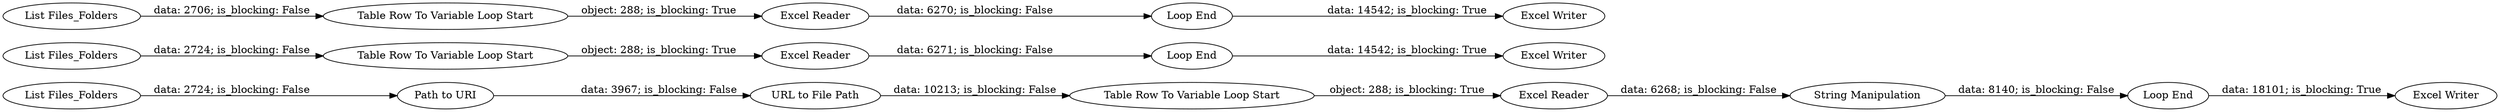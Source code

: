 digraph {
	"-2764753133408914344_17" [label="Loop End"]
	"-2764753133408914344_8" [label="Excel Reader"]
	"-2764753133408914344_3" [label="Excel Reader"]
	"-2764753133408914344_6" [label="List Files_Folders"]
	"-2764753133408914344_14" [label="Path to URI"]
	"-2764753133408914344_19" [label="String Manipulation"]
	"-2764753133408914344_1" [label="List Files_Folders"]
	"-2764753133408914344_9" [label="Loop End"]
	"-2764753133408914344_12" [label="URL to File Path"]
	"-2764753133408914344_16" [label="Excel Reader"]
	"-2764753133408914344_5" [label="Excel Writer"]
	"-2764753133408914344_15" [label="Table Row To Variable Loop Start"]
	"-2764753133408914344_2" [label="Table Row To Variable Loop Start"]
	"-2764753133408914344_18" [label="Excel Writer"]
	"-2764753133408914344_4" [label="Loop End"]
	"-2764753133408914344_11" [label="List Files_Folders"]
	"-2764753133408914344_7" [label="Table Row To Variable Loop Start"]
	"-2764753133408914344_10" [label="Excel Writer"]
	"-2764753133408914344_17" -> "-2764753133408914344_18" [label="data: 18101; is_blocking: True"]
	"-2764753133408914344_16" -> "-2764753133408914344_19" [label="data: 6268; is_blocking: False"]
	"-2764753133408914344_4" -> "-2764753133408914344_5" [label="data: 14542; is_blocking: True"]
	"-2764753133408914344_7" -> "-2764753133408914344_8" [label="object: 288; is_blocking: True"]
	"-2764753133408914344_1" -> "-2764753133408914344_2" [label="data: 2706; is_blocking: False"]
	"-2764753133408914344_6" -> "-2764753133408914344_7" [label="data: 2724; is_blocking: False"]
	"-2764753133408914344_15" -> "-2764753133408914344_16" [label="object: 288; is_blocking: True"]
	"-2764753133408914344_2" -> "-2764753133408914344_3" [label="object: 288; is_blocking: True"]
	"-2764753133408914344_14" -> "-2764753133408914344_12" [label="data: 3967; is_blocking: False"]
	"-2764753133408914344_9" -> "-2764753133408914344_10" [label="data: 14542; is_blocking: True"]
	"-2764753133408914344_12" -> "-2764753133408914344_15" [label="data: 10213; is_blocking: False"]
	"-2764753133408914344_8" -> "-2764753133408914344_9" [label="data: 6271; is_blocking: False"]
	"-2764753133408914344_19" -> "-2764753133408914344_17" [label="data: 8140; is_blocking: False"]
	"-2764753133408914344_11" -> "-2764753133408914344_14" [label="data: 2724; is_blocking: False"]
	"-2764753133408914344_3" -> "-2764753133408914344_4" [label="data: 6270; is_blocking: False"]
	rankdir=LR
}
